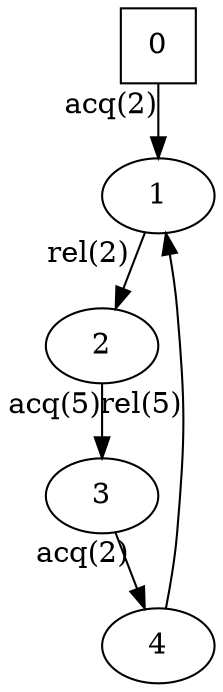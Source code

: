 digraph auto_2{
0[shape=square];
1;
2;
3;
4;
3 -> 4[xlabel="acq(2)"];
0 -> 1[xlabel="acq(2)"];
2 -> 3[xlabel="acq(5)"];
1 -> 2[xlabel="rel(2)"];
4 -> 1[xlabel="rel(5)"];
}

